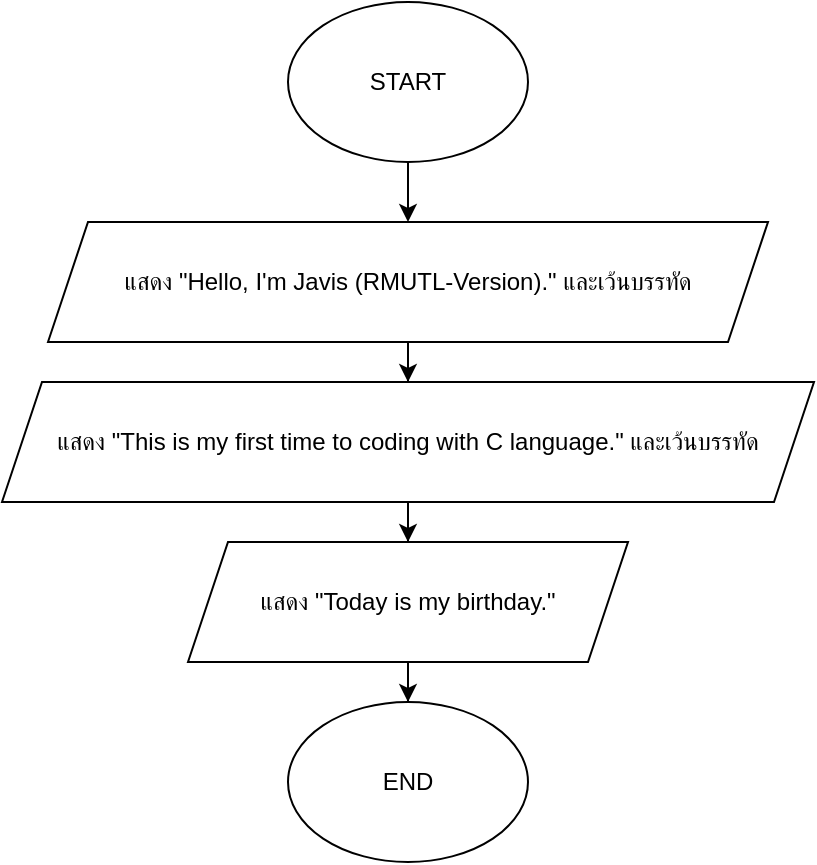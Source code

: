 <mxfile version="24.8.9">
  <diagram name="Page-1" id="UPUbAoP4OmIF5PdMVSty">
    <mxGraphModel dx="1050" dy="522" grid="1" gridSize="10" guides="1" tooltips="1" connect="1" arrows="1" fold="1" page="1" pageScale="1" pageWidth="827" pageHeight="1169" math="0" shadow="0">
      <root>
        <mxCell id="0" />
        <mxCell id="1" parent="0" />
        <mxCell id="oTl87zambijDZglaST6w-4" value="" style="edgeStyle=orthogonalEdgeStyle;rounded=0;orthogonalLoop=1;jettySize=auto;html=1;" edge="1" parent="1" source="oTl87zambijDZglaST6w-1" target="oTl87zambijDZglaST6w-2">
          <mxGeometry relative="1" as="geometry" />
        </mxCell>
        <mxCell id="oTl87zambijDZglaST6w-1" value="START" style="ellipse;whiteSpace=wrap;html=1;" vertex="1" parent="1">
          <mxGeometry x="354" y="50" width="120" height="80" as="geometry" />
        </mxCell>
        <mxCell id="oTl87zambijDZglaST6w-8" value="" style="edgeStyle=orthogonalEdgeStyle;rounded=0;orthogonalLoop=1;jettySize=auto;html=1;" edge="1" parent="1" source="oTl87zambijDZglaST6w-2" target="oTl87zambijDZglaST6w-3">
          <mxGeometry relative="1" as="geometry" />
        </mxCell>
        <mxCell id="oTl87zambijDZglaST6w-2" value="แสดง&amp;nbsp;&quot;Hello, I&#39;m Javis (RMUTL-Version).&quot; และเว้นบรรทัด" style="shape=parallelogram;perimeter=parallelogramPerimeter;whiteSpace=wrap;html=1;fixedSize=1;" vertex="1" parent="1">
          <mxGeometry x="234" y="160" width="360" height="60" as="geometry" />
        </mxCell>
        <mxCell id="oTl87zambijDZglaST6w-9" value="" style="edgeStyle=orthogonalEdgeStyle;rounded=0;orthogonalLoop=1;jettySize=auto;html=1;" edge="1" parent="1" source="oTl87zambijDZglaST6w-3" target="oTl87zambijDZglaST6w-5">
          <mxGeometry relative="1" as="geometry" />
        </mxCell>
        <mxCell id="oTl87zambijDZglaST6w-3" value="แสดง&amp;nbsp;&quot;This is my first time to coding with C language.&quot; และเว้นบรรทัด" style="shape=parallelogram;perimeter=parallelogramPerimeter;whiteSpace=wrap;html=1;fixedSize=1;" vertex="1" parent="1">
          <mxGeometry x="211" y="240" width="406" height="60" as="geometry" />
        </mxCell>
        <mxCell id="oTl87zambijDZglaST6w-11" value="" style="edgeStyle=orthogonalEdgeStyle;rounded=0;orthogonalLoop=1;jettySize=auto;html=1;" edge="1" parent="1" source="oTl87zambijDZglaST6w-5" target="oTl87zambijDZglaST6w-10">
          <mxGeometry relative="1" as="geometry" />
        </mxCell>
        <mxCell id="oTl87zambijDZglaST6w-5" value="แสดง&amp;nbsp;&quot;Today is my birthday.&quot;" style="shape=parallelogram;perimeter=parallelogramPerimeter;whiteSpace=wrap;html=1;fixedSize=1;" vertex="1" parent="1">
          <mxGeometry x="304" y="320" width="220" height="60" as="geometry" />
        </mxCell>
        <mxCell id="oTl87zambijDZglaST6w-10" value="END" style="ellipse;whiteSpace=wrap;html=1;" vertex="1" parent="1">
          <mxGeometry x="354" y="400" width="120" height="80" as="geometry" />
        </mxCell>
      </root>
    </mxGraphModel>
  </diagram>
</mxfile>
